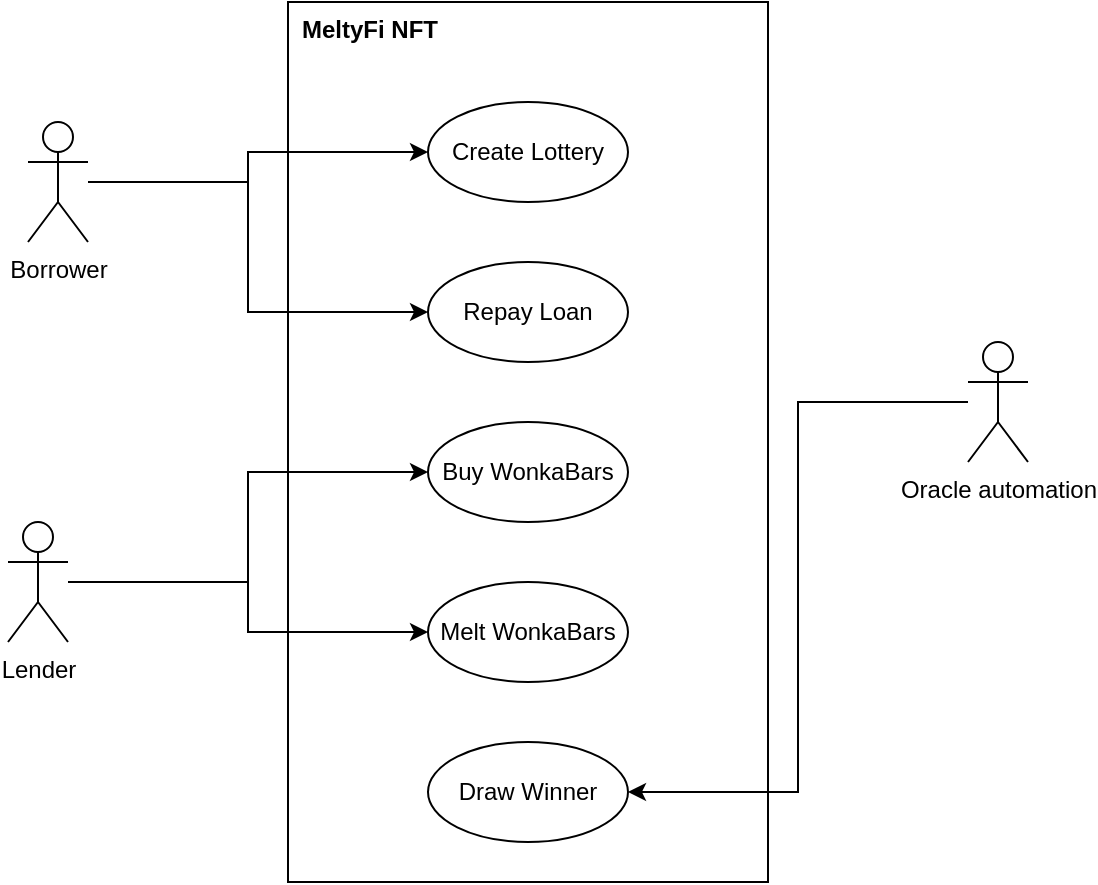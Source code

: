 <mxfile version="20.8.5" type="device"><diagram id="RDuonnDDxRzT8Q4Svhz1" name="Pagina-1"><mxGraphModel dx="127" dy="593" grid="1" gridSize="10" guides="1" tooltips="1" connect="1" arrows="1" fold="1" page="1" pageScale="1" pageWidth="827" pageHeight="1169" math="0" shadow="0"><root><mxCell id="0"/><mxCell id="1" parent="0"/><mxCell id="SUrHpJBNbQ87IBsJ13WK-8" value="" style="rounded=0;whiteSpace=wrap;html=1;" vertex="1" parent="1"><mxGeometry x="1080" y="80" width="240" height="440" as="geometry"/></mxCell><mxCell id="SUrHpJBNbQ87IBsJ13WK-26" style="edgeStyle=orthogonalEdgeStyle;rounded=0;orthogonalLoop=1;jettySize=auto;html=1;entryX=1;entryY=0.5;entryDx=0;entryDy=0;" edge="1" parent="1" source="SUrHpJBNbQ87IBsJ13WK-1" target="SUrHpJBNbQ87IBsJ13WK-17"><mxGeometry relative="1" as="geometry"><mxPoint x="1350" y="480" as="targetPoint"/></mxGeometry></mxCell><mxCell id="SUrHpJBNbQ87IBsJ13WK-1" value="Oracle automation" style="shape=umlActor;verticalLabelPosition=bottom;verticalAlign=top;html=1;outlineConnect=0;" vertex="1" parent="1"><mxGeometry x="1420" y="250" width="30" height="60" as="geometry"/></mxCell><mxCell id="SUrHpJBNbQ87IBsJ13WK-24" style="edgeStyle=orthogonalEdgeStyle;rounded=0;orthogonalLoop=1;jettySize=auto;html=1;entryX=0;entryY=0.5;entryDx=0;entryDy=0;" edge="1" parent="1" source="SUrHpJBNbQ87IBsJ13WK-3" target="SUrHpJBNbQ87IBsJ13WK-13"><mxGeometry relative="1" as="geometry"><Array as="points"><mxPoint x="1060" y="170"/><mxPoint x="1060" y="155"/></Array></mxGeometry></mxCell><mxCell id="SUrHpJBNbQ87IBsJ13WK-25" style="edgeStyle=orthogonalEdgeStyle;rounded=0;orthogonalLoop=1;jettySize=auto;html=1;entryX=0;entryY=0.5;entryDx=0;entryDy=0;" edge="1" parent="1" source="SUrHpJBNbQ87IBsJ13WK-3" target="SUrHpJBNbQ87IBsJ13WK-14"><mxGeometry relative="1" as="geometry"><Array as="points"><mxPoint x="1060" y="170"/><mxPoint x="1060" y="235"/></Array></mxGeometry></mxCell><mxCell id="SUrHpJBNbQ87IBsJ13WK-3" value="Borrower" style="shape=umlActor;verticalLabelPosition=bottom;verticalAlign=top;html=1;outlineConnect=0;" vertex="1" parent="1"><mxGeometry x="950" y="140" width="30" height="60" as="geometry"/></mxCell><mxCell id="SUrHpJBNbQ87IBsJ13WK-22" style="edgeStyle=orthogonalEdgeStyle;rounded=0;orthogonalLoop=1;jettySize=auto;html=1;entryX=0;entryY=0.5;entryDx=0;entryDy=0;" edge="1" parent="1" source="SUrHpJBNbQ87IBsJ13WK-4" target="SUrHpJBNbQ87IBsJ13WK-16"><mxGeometry relative="1" as="geometry"/></mxCell><mxCell id="SUrHpJBNbQ87IBsJ13WK-23" style="edgeStyle=orthogonalEdgeStyle;rounded=0;orthogonalLoop=1;jettySize=auto;html=1;entryX=0;entryY=0.5;entryDx=0;entryDy=0;" edge="1" parent="1" source="SUrHpJBNbQ87IBsJ13WK-4" target="SUrHpJBNbQ87IBsJ13WK-15"><mxGeometry relative="1" as="geometry"/></mxCell><mxCell id="SUrHpJBNbQ87IBsJ13WK-4" value="Lender" style="shape=umlActor;verticalLabelPosition=bottom;verticalAlign=top;html=1;outlineConnect=0;" vertex="1" parent="1"><mxGeometry x="940" y="340" width="30" height="60" as="geometry"/></mxCell><mxCell id="SUrHpJBNbQ87IBsJ13WK-9" value="MeltyFi NFT" style="text;align=center;fontStyle=1;verticalAlign=middle;spacingLeft=3;spacingRight=3;strokeColor=none;rotatable=0;points=[[0,0.5],[1,0.5]];portConstraint=eastwest;" vertex="1" parent="1"><mxGeometry x="1081" y="80" width="80" height="26" as="geometry"/></mxCell><mxCell id="SUrHpJBNbQ87IBsJ13WK-13" value="Create Lottery&lt;br&gt;" style="ellipse;whiteSpace=wrap;html=1;" vertex="1" parent="1"><mxGeometry x="1150" y="130" width="100" height="50" as="geometry"/></mxCell><mxCell id="SUrHpJBNbQ87IBsJ13WK-14" value="Repay Loan" style="ellipse;whiteSpace=wrap;html=1;" vertex="1" parent="1"><mxGeometry x="1150" y="210" width="100" height="50" as="geometry"/></mxCell><mxCell id="SUrHpJBNbQ87IBsJ13WK-15" value="Buy WonkaBars" style="ellipse;whiteSpace=wrap;html=1;" vertex="1" parent="1"><mxGeometry x="1150" y="290" width="100" height="50" as="geometry"/></mxCell><mxCell id="SUrHpJBNbQ87IBsJ13WK-16" value="Melt WonkaBars" style="ellipse;whiteSpace=wrap;html=1;" vertex="1" parent="1"><mxGeometry x="1150" y="370" width="100" height="50" as="geometry"/></mxCell><mxCell id="SUrHpJBNbQ87IBsJ13WK-17" value="Draw Winner" style="ellipse;whiteSpace=wrap;html=1;" vertex="1" parent="1"><mxGeometry x="1150" y="450" width="100" height="50" as="geometry"/></mxCell></root></mxGraphModel></diagram></mxfile>